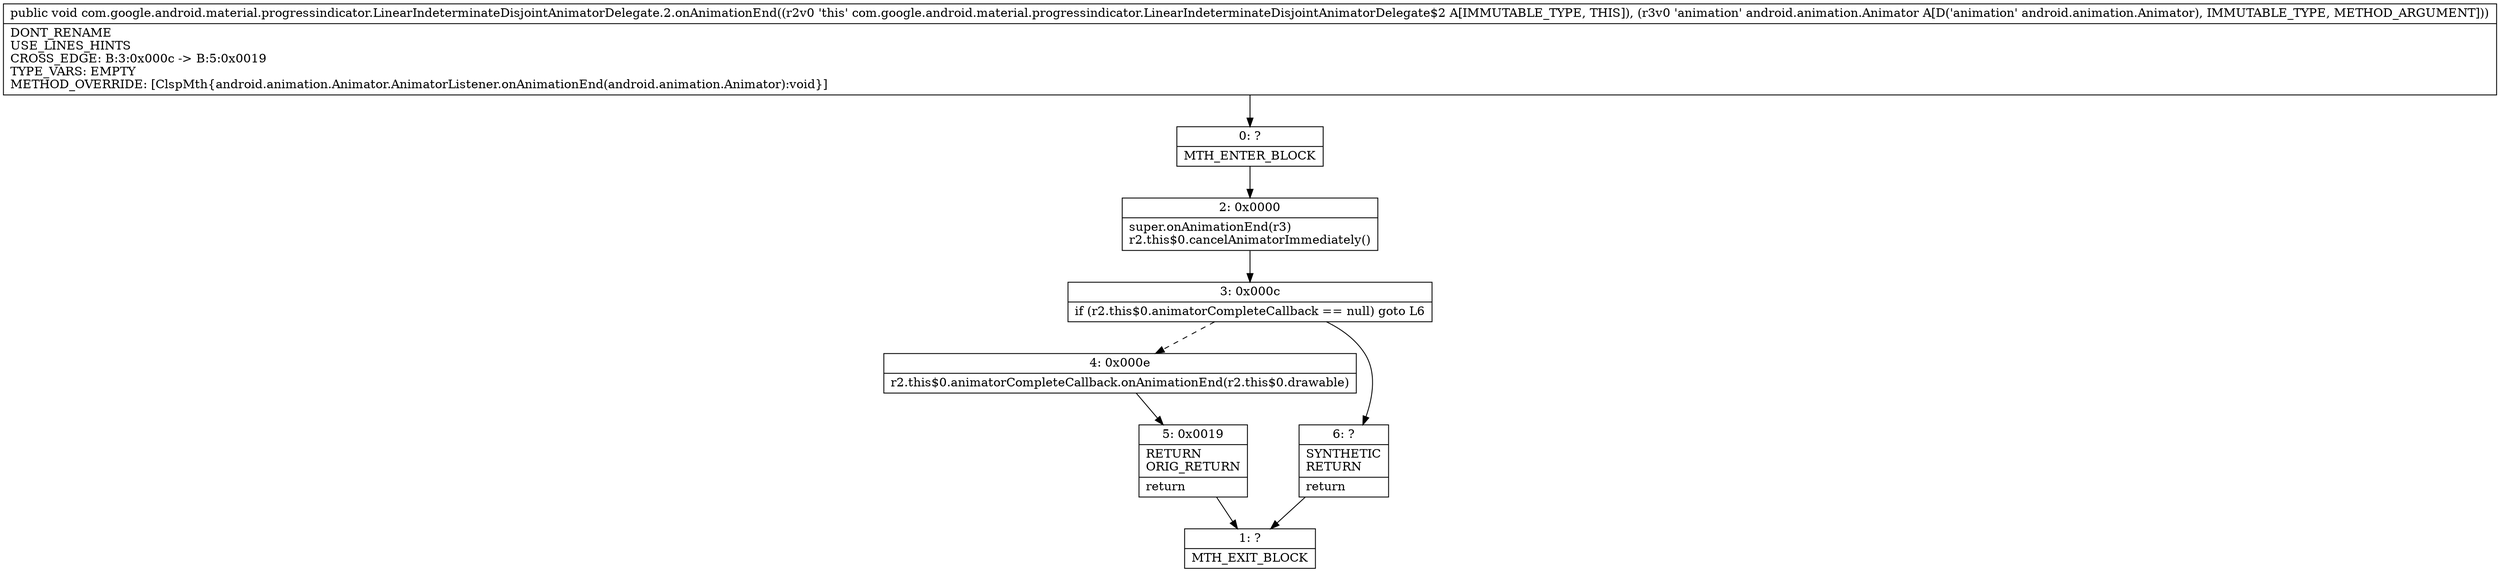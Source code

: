 digraph "CFG forcom.google.android.material.progressindicator.LinearIndeterminateDisjointAnimatorDelegate.2.onAnimationEnd(Landroid\/animation\/Animator;)V" {
Node_0 [shape=record,label="{0\:\ ?|MTH_ENTER_BLOCK\l}"];
Node_2 [shape=record,label="{2\:\ 0x0000|super.onAnimationEnd(r3)\lr2.this$0.cancelAnimatorImmediately()\l}"];
Node_3 [shape=record,label="{3\:\ 0x000c|if (r2.this$0.animatorCompleteCallback == null) goto L6\l}"];
Node_4 [shape=record,label="{4\:\ 0x000e|r2.this$0.animatorCompleteCallback.onAnimationEnd(r2.this$0.drawable)\l}"];
Node_5 [shape=record,label="{5\:\ 0x0019|RETURN\lORIG_RETURN\l|return\l}"];
Node_1 [shape=record,label="{1\:\ ?|MTH_EXIT_BLOCK\l}"];
Node_6 [shape=record,label="{6\:\ ?|SYNTHETIC\lRETURN\l|return\l}"];
MethodNode[shape=record,label="{public void com.google.android.material.progressindicator.LinearIndeterminateDisjointAnimatorDelegate.2.onAnimationEnd((r2v0 'this' com.google.android.material.progressindicator.LinearIndeterminateDisjointAnimatorDelegate$2 A[IMMUTABLE_TYPE, THIS]), (r3v0 'animation' android.animation.Animator A[D('animation' android.animation.Animator), IMMUTABLE_TYPE, METHOD_ARGUMENT]))  | DONT_RENAME\lUSE_LINES_HINTS\lCROSS_EDGE: B:3:0x000c \-\> B:5:0x0019\lTYPE_VARS: EMPTY\lMETHOD_OVERRIDE: [ClspMth\{android.animation.Animator.AnimatorListener.onAnimationEnd(android.animation.Animator):void\}]\l}"];
MethodNode -> Node_0;Node_0 -> Node_2;
Node_2 -> Node_3;
Node_3 -> Node_4[style=dashed];
Node_3 -> Node_6;
Node_4 -> Node_5;
Node_5 -> Node_1;
Node_6 -> Node_1;
}


